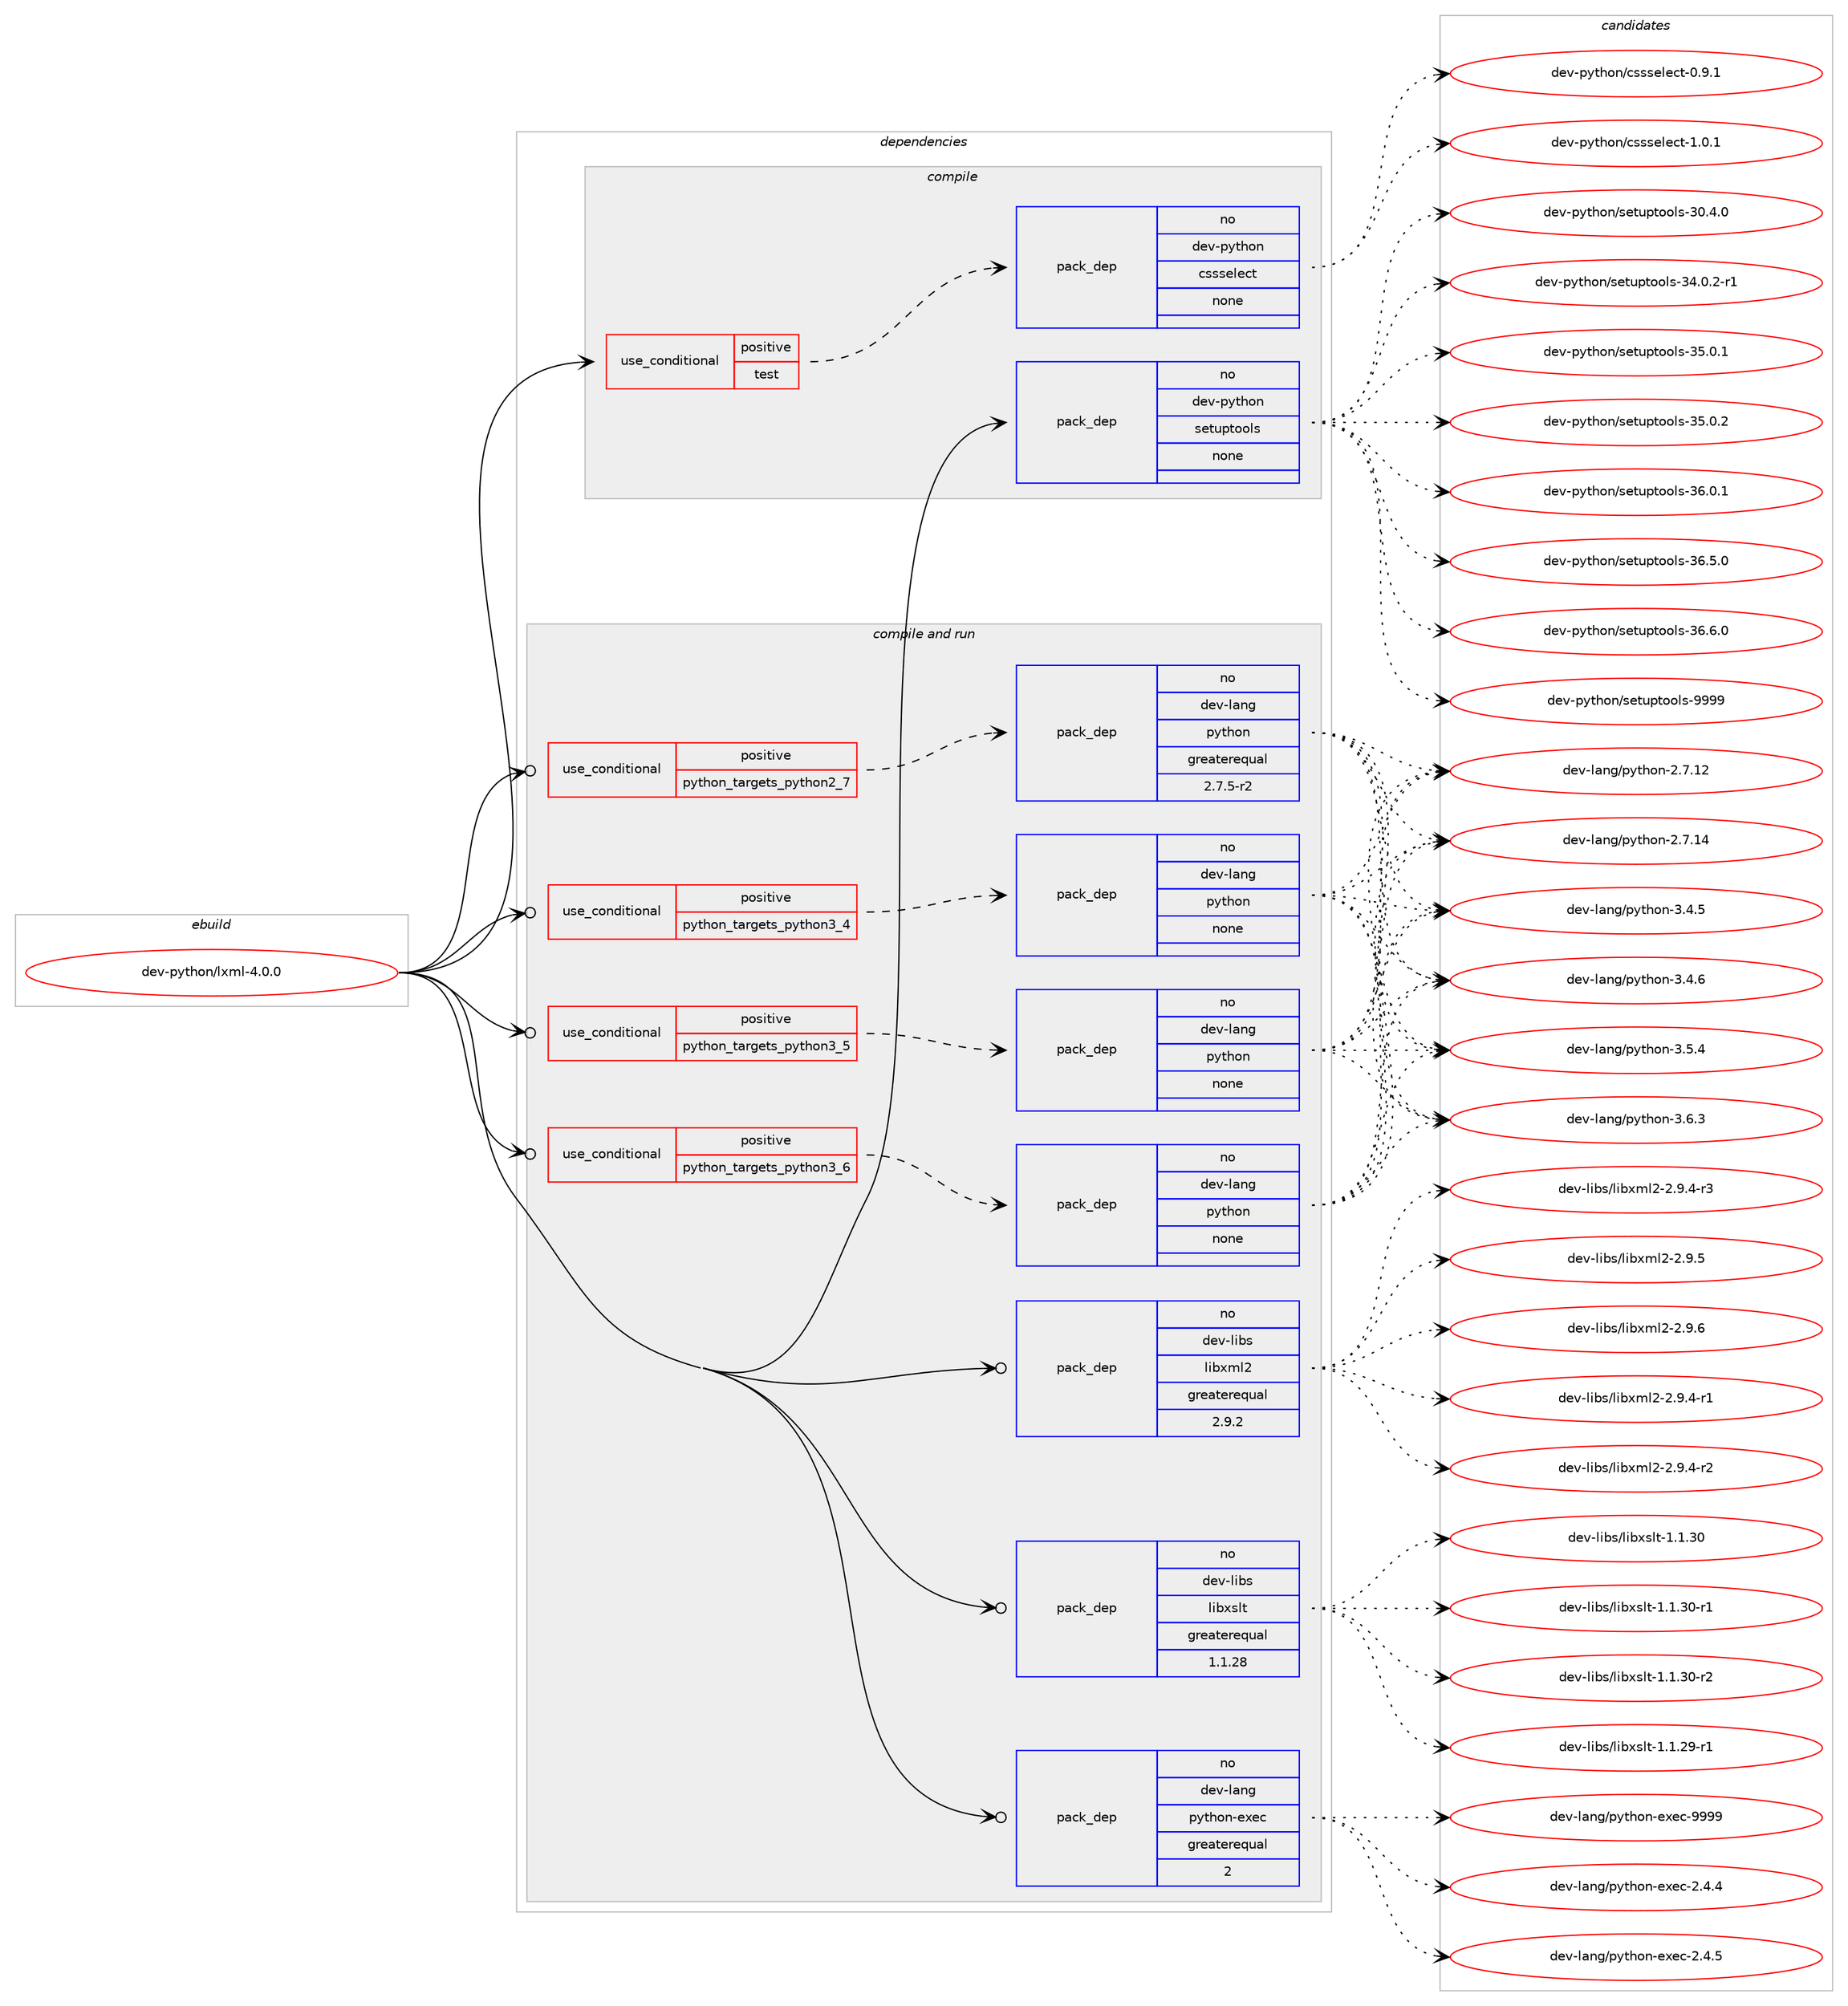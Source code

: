 digraph prolog {

# *************
# Graph options
# *************

newrank=true;
concentrate=true;
compound=true;
graph [rankdir=LR,fontname=Helvetica,fontsize=10,ranksep=1.5];#, ranksep=2.5, nodesep=0.2];
edge  [arrowhead=vee];
node  [fontname=Helvetica,fontsize=10];

# **********
# The ebuild
# **********

subgraph cluster_leftcol {
color=gray;
rank=same;
label=<<i>ebuild</i>>;
id [label="dev-python/lxml-4.0.0", color=red, width=4, href="../dev-python/lxml-4.0.0.svg"];
}

# ****************
# The dependencies
# ****************

subgraph cluster_midcol {
color=gray;
label=<<i>dependencies</i>>;
subgraph cluster_compile {
fillcolor="#eeeeee";
style=filled;
label=<<i>compile</i>>;
subgraph cond35109 {
dependency164975 [label=<<TABLE BORDER="0" CELLBORDER="1" CELLSPACING="0" CELLPADDING="4"><TR><TD ROWSPAN="3" CELLPADDING="10">use_conditional</TD></TR><TR><TD>positive</TD></TR><TR><TD>test</TD></TR></TABLE>>, shape=none, color=red];
subgraph pack126013 {
dependency164976 [label=<<TABLE BORDER="0" CELLBORDER="1" CELLSPACING="0" CELLPADDING="4" WIDTH="220"><TR><TD ROWSPAN="6" CELLPADDING="30">pack_dep</TD></TR><TR><TD WIDTH="110">no</TD></TR><TR><TD>dev-python</TD></TR><TR><TD>cssselect</TD></TR><TR><TD>none</TD></TR><TR><TD></TD></TR></TABLE>>, shape=none, color=blue];
}
dependency164975:e -> dependency164976:w [weight=20,style="dashed",arrowhead="vee"];
}
id:e -> dependency164975:w [weight=20,style="solid",arrowhead="vee"];
subgraph pack126014 {
dependency164977 [label=<<TABLE BORDER="0" CELLBORDER="1" CELLSPACING="0" CELLPADDING="4" WIDTH="220"><TR><TD ROWSPAN="6" CELLPADDING="30">pack_dep</TD></TR><TR><TD WIDTH="110">no</TD></TR><TR><TD>dev-python</TD></TR><TR><TD>setuptools</TD></TR><TR><TD>none</TD></TR><TR><TD></TD></TR></TABLE>>, shape=none, color=blue];
}
id:e -> dependency164977:w [weight=20,style="solid",arrowhead="vee"];
}
subgraph cluster_compileandrun {
fillcolor="#eeeeee";
style=filled;
label=<<i>compile and run</i>>;
subgraph cond35110 {
dependency164978 [label=<<TABLE BORDER="0" CELLBORDER="1" CELLSPACING="0" CELLPADDING="4"><TR><TD ROWSPAN="3" CELLPADDING="10">use_conditional</TD></TR><TR><TD>positive</TD></TR><TR><TD>python_targets_python2_7</TD></TR></TABLE>>, shape=none, color=red];
subgraph pack126015 {
dependency164979 [label=<<TABLE BORDER="0" CELLBORDER="1" CELLSPACING="0" CELLPADDING="4" WIDTH="220"><TR><TD ROWSPAN="6" CELLPADDING="30">pack_dep</TD></TR><TR><TD WIDTH="110">no</TD></TR><TR><TD>dev-lang</TD></TR><TR><TD>python</TD></TR><TR><TD>greaterequal</TD></TR><TR><TD>2.7.5-r2</TD></TR></TABLE>>, shape=none, color=blue];
}
dependency164978:e -> dependency164979:w [weight=20,style="dashed",arrowhead="vee"];
}
id:e -> dependency164978:w [weight=20,style="solid",arrowhead="odotvee"];
subgraph cond35111 {
dependency164980 [label=<<TABLE BORDER="0" CELLBORDER="1" CELLSPACING="0" CELLPADDING="4"><TR><TD ROWSPAN="3" CELLPADDING="10">use_conditional</TD></TR><TR><TD>positive</TD></TR><TR><TD>python_targets_python3_4</TD></TR></TABLE>>, shape=none, color=red];
subgraph pack126016 {
dependency164981 [label=<<TABLE BORDER="0" CELLBORDER="1" CELLSPACING="0" CELLPADDING="4" WIDTH="220"><TR><TD ROWSPAN="6" CELLPADDING="30">pack_dep</TD></TR><TR><TD WIDTH="110">no</TD></TR><TR><TD>dev-lang</TD></TR><TR><TD>python</TD></TR><TR><TD>none</TD></TR><TR><TD></TD></TR></TABLE>>, shape=none, color=blue];
}
dependency164980:e -> dependency164981:w [weight=20,style="dashed",arrowhead="vee"];
}
id:e -> dependency164980:w [weight=20,style="solid",arrowhead="odotvee"];
subgraph cond35112 {
dependency164982 [label=<<TABLE BORDER="0" CELLBORDER="1" CELLSPACING="0" CELLPADDING="4"><TR><TD ROWSPAN="3" CELLPADDING="10">use_conditional</TD></TR><TR><TD>positive</TD></TR><TR><TD>python_targets_python3_5</TD></TR></TABLE>>, shape=none, color=red];
subgraph pack126017 {
dependency164983 [label=<<TABLE BORDER="0" CELLBORDER="1" CELLSPACING="0" CELLPADDING="4" WIDTH="220"><TR><TD ROWSPAN="6" CELLPADDING="30">pack_dep</TD></TR><TR><TD WIDTH="110">no</TD></TR><TR><TD>dev-lang</TD></TR><TR><TD>python</TD></TR><TR><TD>none</TD></TR><TR><TD></TD></TR></TABLE>>, shape=none, color=blue];
}
dependency164982:e -> dependency164983:w [weight=20,style="dashed",arrowhead="vee"];
}
id:e -> dependency164982:w [weight=20,style="solid",arrowhead="odotvee"];
subgraph cond35113 {
dependency164984 [label=<<TABLE BORDER="0" CELLBORDER="1" CELLSPACING="0" CELLPADDING="4"><TR><TD ROWSPAN="3" CELLPADDING="10">use_conditional</TD></TR><TR><TD>positive</TD></TR><TR><TD>python_targets_python3_6</TD></TR></TABLE>>, shape=none, color=red];
subgraph pack126018 {
dependency164985 [label=<<TABLE BORDER="0" CELLBORDER="1" CELLSPACING="0" CELLPADDING="4" WIDTH="220"><TR><TD ROWSPAN="6" CELLPADDING="30">pack_dep</TD></TR><TR><TD WIDTH="110">no</TD></TR><TR><TD>dev-lang</TD></TR><TR><TD>python</TD></TR><TR><TD>none</TD></TR><TR><TD></TD></TR></TABLE>>, shape=none, color=blue];
}
dependency164984:e -> dependency164985:w [weight=20,style="dashed",arrowhead="vee"];
}
id:e -> dependency164984:w [weight=20,style="solid",arrowhead="odotvee"];
subgraph pack126019 {
dependency164986 [label=<<TABLE BORDER="0" CELLBORDER="1" CELLSPACING="0" CELLPADDING="4" WIDTH="220"><TR><TD ROWSPAN="6" CELLPADDING="30">pack_dep</TD></TR><TR><TD WIDTH="110">no</TD></TR><TR><TD>dev-lang</TD></TR><TR><TD>python-exec</TD></TR><TR><TD>greaterequal</TD></TR><TR><TD>2</TD></TR></TABLE>>, shape=none, color=blue];
}
id:e -> dependency164986:w [weight=20,style="solid",arrowhead="odotvee"];
subgraph pack126020 {
dependency164987 [label=<<TABLE BORDER="0" CELLBORDER="1" CELLSPACING="0" CELLPADDING="4" WIDTH="220"><TR><TD ROWSPAN="6" CELLPADDING="30">pack_dep</TD></TR><TR><TD WIDTH="110">no</TD></TR><TR><TD>dev-libs</TD></TR><TR><TD>libxml2</TD></TR><TR><TD>greaterequal</TD></TR><TR><TD>2.9.2</TD></TR></TABLE>>, shape=none, color=blue];
}
id:e -> dependency164987:w [weight=20,style="solid",arrowhead="odotvee"];
subgraph pack126021 {
dependency164988 [label=<<TABLE BORDER="0" CELLBORDER="1" CELLSPACING="0" CELLPADDING="4" WIDTH="220"><TR><TD ROWSPAN="6" CELLPADDING="30">pack_dep</TD></TR><TR><TD WIDTH="110">no</TD></TR><TR><TD>dev-libs</TD></TR><TR><TD>libxslt</TD></TR><TR><TD>greaterequal</TD></TR><TR><TD>1.1.28</TD></TR></TABLE>>, shape=none, color=blue];
}
id:e -> dependency164988:w [weight=20,style="solid",arrowhead="odotvee"];
}
subgraph cluster_run {
fillcolor="#eeeeee";
style=filled;
label=<<i>run</i>>;
}
}

# **************
# The candidates
# **************

subgraph cluster_choices {
rank=same;
color=gray;
label=<<i>candidates</i>>;

subgraph choice126013 {
color=black;
nodesep=1;
choice10010111845112121116104111110479911511511510110810199116454846574649 [label="dev-python/cssselect-0.9.1", color=red, width=4,href="../dev-python/cssselect-0.9.1.svg"];
choice10010111845112121116104111110479911511511510110810199116454946484649 [label="dev-python/cssselect-1.0.1", color=red, width=4,href="../dev-python/cssselect-1.0.1.svg"];
dependency164976:e -> choice10010111845112121116104111110479911511511510110810199116454846574649:w [style=dotted,weight="100"];
dependency164976:e -> choice10010111845112121116104111110479911511511510110810199116454946484649:w [style=dotted,weight="100"];
}
subgraph choice126014 {
color=black;
nodesep=1;
choice100101118451121211161041111104711510111611711211611111110811545514846524648 [label="dev-python/setuptools-30.4.0", color=red, width=4,href="../dev-python/setuptools-30.4.0.svg"];
choice1001011184511212111610411111047115101116117112116111111108115455152464846504511449 [label="dev-python/setuptools-34.0.2-r1", color=red, width=4,href="../dev-python/setuptools-34.0.2-r1.svg"];
choice100101118451121211161041111104711510111611711211611111110811545515346484649 [label="dev-python/setuptools-35.0.1", color=red, width=4,href="../dev-python/setuptools-35.0.1.svg"];
choice100101118451121211161041111104711510111611711211611111110811545515346484650 [label="dev-python/setuptools-35.0.2", color=red, width=4,href="../dev-python/setuptools-35.0.2.svg"];
choice100101118451121211161041111104711510111611711211611111110811545515446484649 [label="dev-python/setuptools-36.0.1", color=red, width=4,href="../dev-python/setuptools-36.0.1.svg"];
choice100101118451121211161041111104711510111611711211611111110811545515446534648 [label="dev-python/setuptools-36.5.0", color=red, width=4,href="../dev-python/setuptools-36.5.0.svg"];
choice100101118451121211161041111104711510111611711211611111110811545515446544648 [label="dev-python/setuptools-36.6.0", color=red, width=4,href="../dev-python/setuptools-36.6.0.svg"];
choice10010111845112121116104111110471151011161171121161111111081154557575757 [label="dev-python/setuptools-9999", color=red, width=4,href="../dev-python/setuptools-9999.svg"];
dependency164977:e -> choice100101118451121211161041111104711510111611711211611111110811545514846524648:w [style=dotted,weight="100"];
dependency164977:e -> choice1001011184511212111610411111047115101116117112116111111108115455152464846504511449:w [style=dotted,weight="100"];
dependency164977:e -> choice100101118451121211161041111104711510111611711211611111110811545515346484649:w [style=dotted,weight="100"];
dependency164977:e -> choice100101118451121211161041111104711510111611711211611111110811545515346484650:w [style=dotted,weight="100"];
dependency164977:e -> choice100101118451121211161041111104711510111611711211611111110811545515446484649:w [style=dotted,weight="100"];
dependency164977:e -> choice100101118451121211161041111104711510111611711211611111110811545515446534648:w [style=dotted,weight="100"];
dependency164977:e -> choice100101118451121211161041111104711510111611711211611111110811545515446544648:w [style=dotted,weight="100"];
dependency164977:e -> choice10010111845112121116104111110471151011161171121161111111081154557575757:w [style=dotted,weight="100"];
}
subgraph choice126015 {
color=black;
nodesep=1;
choice10010111845108971101034711212111610411111045504655464950 [label="dev-lang/python-2.7.12", color=red, width=4,href="../dev-lang/python-2.7.12.svg"];
choice10010111845108971101034711212111610411111045504655464952 [label="dev-lang/python-2.7.14", color=red, width=4,href="../dev-lang/python-2.7.14.svg"];
choice100101118451089711010347112121116104111110455146524653 [label="dev-lang/python-3.4.5", color=red, width=4,href="../dev-lang/python-3.4.5.svg"];
choice100101118451089711010347112121116104111110455146524654 [label="dev-lang/python-3.4.6", color=red, width=4,href="../dev-lang/python-3.4.6.svg"];
choice100101118451089711010347112121116104111110455146534652 [label="dev-lang/python-3.5.4", color=red, width=4,href="../dev-lang/python-3.5.4.svg"];
choice100101118451089711010347112121116104111110455146544651 [label="dev-lang/python-3.6.3", color=red, width=4,href="../dev-lang/python-3.6.3.svg"];
dependency164979:e -> choice10010111845108971101034711212111610411111045504655464950:w [style=dotted,weight="100"];
dependency164979:e -> choice10010111845108971101034711212111610411111045504655464952:w [style=dotted,weight="100"];
dependency164979:e -> choice100101118451089711010347112121116104111110455146524653:w [style=dotted,weight="100"];
dependency164979:e -> choice100101118451089711010347112121116104111110455146524654:w [style=dotted,weight="100"];
dependency164979:e -> choice100101118451089711010347112121116104111110455146534652:w [style=dotted,weight="100"];
dependency164979:e -> choice100101118451089711010347112121116104111110455146544651:w [style=dotted,weight="100"];
}
subgraph choice126016 {
color=black;
nodesep=1;
choice10010111845108971101034711212111610411111045504655464950 [label="dev-lang/python-2.7.12", color=red, width=4,href="../dev-lang/python-2.7.12.svg"];
choice10010111845108971101034711212111610411111045504655464952 [label="dev-lang/python-2.7.14", color=red, width=4,href="../dev-lang/python-2.7.14.svg"];
choice100101118451089711010347112121116104111110455146524653 [label="dev-lang/python-3.4.5", color=red, width=4,href="../dev-lang/python-3.4.5.svg"];
choice100101118451089711010347112121116104111110455146524654 [label="dev-lang/python-3.4.6", color=red, width=4,href="../dev-lang/python-3.4.6.svg"];
choice100101118451089711010347112121116104111110455146534652 [label="dev-lang/python-3.5.4", color=red, width=4,href="../dev-lang/python-3.5.4.svg"];
choice100101118451089711010347112121116104111110455146544651 [label="dev-lang/python-3.6.3", color=red, width=4,href="../dev-lang/python-3.6.3.svg"];
dependency164981:e -> choice10010111845108971101034711212111610411111045504655464950:w [style=dotted,weight="100"];
dependency164981:e -> choice10010111845108971101034711212111610411111045504655464952:w [style=dotted,weight="100"];
dependency164981:e -> choice100101118451089711010347112121116104111110455146524653:w [style=dotted,weight="100"];
dependency164981:e -> choice100101118451089711010347112121116104111110455146524654:w [style=dotted,weight="100"];
dependency164981:e -> choice100101118451089711010347112121116104111110455146534652:w [style=dotted,weight="100"];
dependency164981:e -> choice100101118451089711010347112121116104111110455146544651:w [style=dotted,weight="100"];
}
subgraph choice126017 {
color=black;
nodesep=1;
choice10010111845108971101034711212111610411111045504655464950 [label="dev-lang/python-2.7.12", color=red, width=4,href="../dev-lang/python-2.7.12.svg"];
choice10010111845108971101034711212111610411111045504655464952 [label="dev-lang/python-2.7.14", color=red, width=4,href="../dev-lang/python-2.7.14.svg"];
choice100101118451089711010347112121116104111110455146524653 [label="dev-lang/python-3.4.5", color=red, width=4,href="../dev-lang/python-3.4.5.svg"];
choice100101118451089711010347112121116104111110455146524654 [label="dev-lang/python-3.4.6", color=red, width=4,href="../dev-lang/python-3.4.6.svg"];
choice100101118451089711010347112121116104111110455146534652 [label="dev-lang/python-3.5.4", color=red, width=4,href="../dev-lang/python-3.5.4.svg"];
choice100101118451089711010347112121116104111110455146544651 [label="dev-lang/python-3.6.3", color=red, width=4,href="../dev-lang/python-3.6.3.svg"];
dependency164983:e -> choice10010111845108971101034711212111610411111045504655464950:w [style=dotted,weight="100"];
dependency164983:e -> choice10010111845108971101034711212111610411111045504655464952:w [style=dotted,weight="100"];
dependency164983:e -> choice100101118451089711010347112121116104111110455146524653:w [style=dotted,weight="100"];
dependency164983:e -> choice100101118451089711010347112121116104111110455146524654:w [style=dotted,weight="100"];
dependency164983:e -> choice100101118451089711010347112121116104111110455146534652:w [style=dotted,weight="100"];
dependency164983:e -> choice100101118451089711010347112121116104111110455146544651:w [style=dotted,weight="100"];
}
subgraph choice126018 {
color=black;
nodesep=1;
choice10010111845108971101034711212111610411111045504655464950 [label="dev-lang/python-2.7.12", color=red, width=4,href="../dev-lang/python-2.7.12.svg"];
choice10010111845108971101034711212111610411111045504655464952 [label="dev-lang/python-2.7.14", color=red, width=4,href="../dev-lang/python-2.7.14.svg"];
choice100101118451089711010347112121116104111110455146524653 [label="dev-lang/python-3.4.5", color=red, width=4,href="../dev-lang/python-3.4.5.svg"];
choice100101118451089711010347112121116104111110455146524654 [label="dev-lang/python-3.4.6", color=red, width=4,href="../dev-lang/python-3.4.6.svg"];
choice100101118451089711010347112121116104111110455146534652 [label="dev-lang/python-3.5.4", color=red, width=4,href="../dev-lang/python-3.5.4.svg"];
choice100101118451089711010347112121116104111110455146544651 [label="dev-lang/python-3.6.3", color=red, width=4,href="../dev-lang/python-3.6.3.svg"];
dependency164985:e -> choice10010111845108971101034711212111610411111045504655464950:w [style=dotted,weight="100"];
dependency164985:e -> choice10010111845108971101034711212111610411111045504655464952:w [style=dotted,weight="100"];
dependency164985:e -> choice100101118451089711010347112121116104111110455146524653:w [style=dotted,weight="100"];
dependency164985:e -> choice100101118451089711010347112121116104111110455146524654:w [style=dotted,weight="100"];
dependency164985:e -> choice100101118451089711010347112121116104111110455146534652:w [style=dotted,weight="100"];
dependency164985:e -> choice100101118451089711010347112121116104111110455146544651:w [style=dotted,weight="100"];
}
subgraph choice126019 {
color=black;
nodesep=1;
choice1001011184510897110103471121211161041111104510112010199455046524652 [label="dev-lang/python-exec-2.4.4", color=red, width=4,href="../dev-lang/python-exec-2.4.4.svg"];
choice1001011184510897110103471121211161041111104510112010199455046524653 [label="dev-lang/python-exec-2.4.5", color=red, width=4,href="../dev-lang/python-exec-2.4.5.svg"];
choice10010111845108971101034711212111610411111045101120101994557575757 [label="dev-lang/python-exec-9999", color=red, width=4,href="../dev-lang/python-exec-9999.svg"];
dependency164986:e -> choice1001011184510897110103471121211161041111104510112010199455046524652:w [style=dotted,weight="100"];
dependency164986:e -> choice1001011184510897110103471121211161041111104510112010199455046524653:w [style=dotted,weight="100"];
dependency164986:e -> choice10010111845108971101034711212111610411111045101120101994557575757:w [style=dotted,weight="100"];
}
subgraph choice126020 {
color=black;
nodesep=1;
choice10010111845108105981154710810598120109108504550465746524511449 [label="dev-libs/libxml2-2.9.4-r1", color=red, width=4,href="../dev-libs/libxml2-2.9.4-r1.svg"];
choice10010111845108105981154710810598120109108504550465746524511450 [label="dev-libs/libxml2-2.9.4-r2", color=red, width=4,href="../dev-libs/libxml2-2.9.4-r2.svg"];
choice10010111845108105981154710810598120109108504550465746524511451 [label="dev-libs/libxml2-2.9.4-r3", color=red, width=4,href="../dev-libs/libxml2-2.9.4-r3.svg"];
choice1001011184510810598115471081059812010910850455046574653 [label="dev-libs/libxml2-2.9.5", color=red, width=4,href="../dev-libs/libxml2-2.9.5.svg"];
choice1001011184510810598115471081059812010910850455046574654 [label="dev-libs/libxml2-2.9.6", color=red, width=4,href="../dev-libs/libxml2-2.9.6.svg"];
dependency164987:e -> choice10010111845108105981154710810598120109108504550465746524511449:w [style=dotted,weight="100"];
dependency164987:e -> choice10010111845108105981154710810598120109108504550465746524511450:w [style=dotted,weight="100"];
dependency164987:e -> choice10010111845108105981154710810598120109108504550465746524511451:w [style=dotted,weight="100"];
dependency164987:e -> choice1001011184510810598115471081059812010910850455046574653:w [style=dotted,weight="100"];
dependency164987:e -> choice1001011184510810598115471081059812010910850455046574654:w [style=dotted,weight="100"];
}
subgraph choice126021 {
color=black;
nodesep=1;
choice10010111845108105981154710810598120115108116454946494650574511449 [label="dev-libs/libxslt-1.1.29-r1", color=red, width=4,href="../dev-libs/libxslt-1.1.29-r1.svg"];
choice1001011184510810598115471081059812011510811645494649465148 [label="dev-libs/libxslt-1.1.30", color=red, width=4,href="../dev-libs/libxslt-1.1.30.svg"];
choice10010111845108105981154710810598120115108116454946494651484511449 [label="dev-libs/libxslt-1.1.30-r1", color=red, width=4,href="../dev-libs/libxslt-1.1.30-r1.svg"];
choice10010111845108105981154710810598120115108116454946494651484511450 [label="dev-libs/libxslt-1.1.30-r2", color=red, width=4,href="../dev-libs/libxslt-1.1.30-r2.svg"];
dependency164988:e -> choice10010111845108105981154710810598120115108116454946494650574511449:w [style=dotted,weight="100"];
dependency164988:e -> choice1001011184510810598115471081059812011510811645494649465148:w [style=dotted,weight="100"];
dependency164988:e -> choice10010111845108105981154710810598120115108116454946494651484511449:w [style=dotted,weight="100"];
dependency164988:e -> choice10010111845108105981154710810598120115108116454946494651484511450:w [style=dotted,weight="100"];
}
}

}
